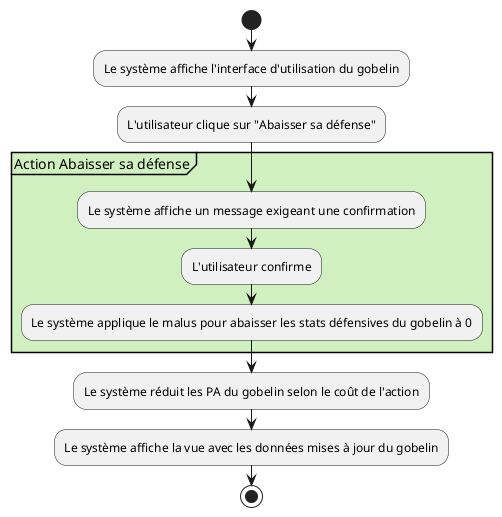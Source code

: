 @startuml action_abaisser_defense

start

:Le système affiche l'interface d'utilisation du gobelin;

:L'utilisateur clique sur "Abaisser sa défense";

    partition #D0F0C0 "Action Abaisser sa défense" {
        :Le système affiche un message exigeant une confirmation;
        :L'utilisateur confirme;
        :Le système applique le malus pour abaisser les stats défensives du gobelin à 0;
    }

:Le système réduit les PA du gobelin selon le coût de l'action;
:Le système affiche la vue avec les données mises à jour du gobelin;
stop

@enduml
